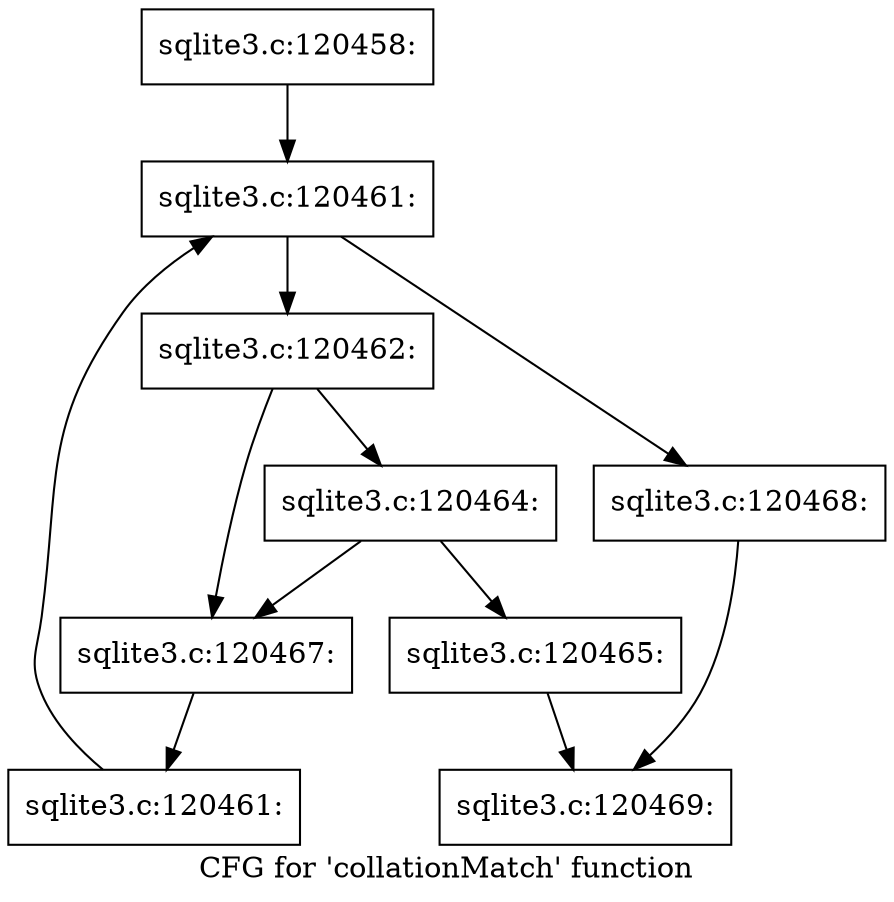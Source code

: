 digraph "CFG for 'collationMatch' function" {
	label="CFG for 'collationMatch' function";

	Node0x55c0fa309790 [shape=record,label="{sqlite3.c:120458:}"];
	Node0x55c0fa309790 -> Node0x55c0fa30b990;
	Node0x55c0fa30b990 [shape=record,label="{sqlite3.c:120461:}"];
	Node0x55c0fa30b990 -> Node0x55c0fa30bad0;
	Node0x55c0fa30b990 -> Node0x55c0fa30b7e0;
	Node0x55c0fa30bad0 [shape=record,label="{sqlite3.c:120462:}"];
	Node0x55c0fa30bad0 -> Node0x55c0fa30c920;
	Node0x55c0fa30bad0 -> Node0x55c0fa30c8d0;
	Node0x55c0fa30c920 [shape=record,label="{sqlite3.c:120464:}"];
	Node0x55c0fa30c920 -> Node0x55c0fa30c880;
	Node0x55c0fa30c920 -> Node0x55c0fa30c8d0;
	Node0x55c0fa30c880 [shape=record,label="{sqlite3.c:120465:}"];
	Node0x55c0fa30c880 -> Node0x55c0fa307680;
	Node0x55c0fa30c8d0 [shape=record,label="{sqlite3.c:120467:}"];
	Node0x55c0fa30c8d0 -> Node0x55c0fa30ba40;
	Node0x55c0fa30ba40 [shape=record,label="{sqlite3.c:120461:}"];
	Node0x55c0fa30ba40 -> Node0x55c0fa30b990;
	Node0x55c0fa30b7e0 [shape=record,label="{sqlite3.c:120468:}"];
	Node0x55c0fa30b7e0 -> Node0x55c0fa307680;
	Node0x55c0fa307680 [shape=record,label="{sqlite3.c:120469:}"];
}
